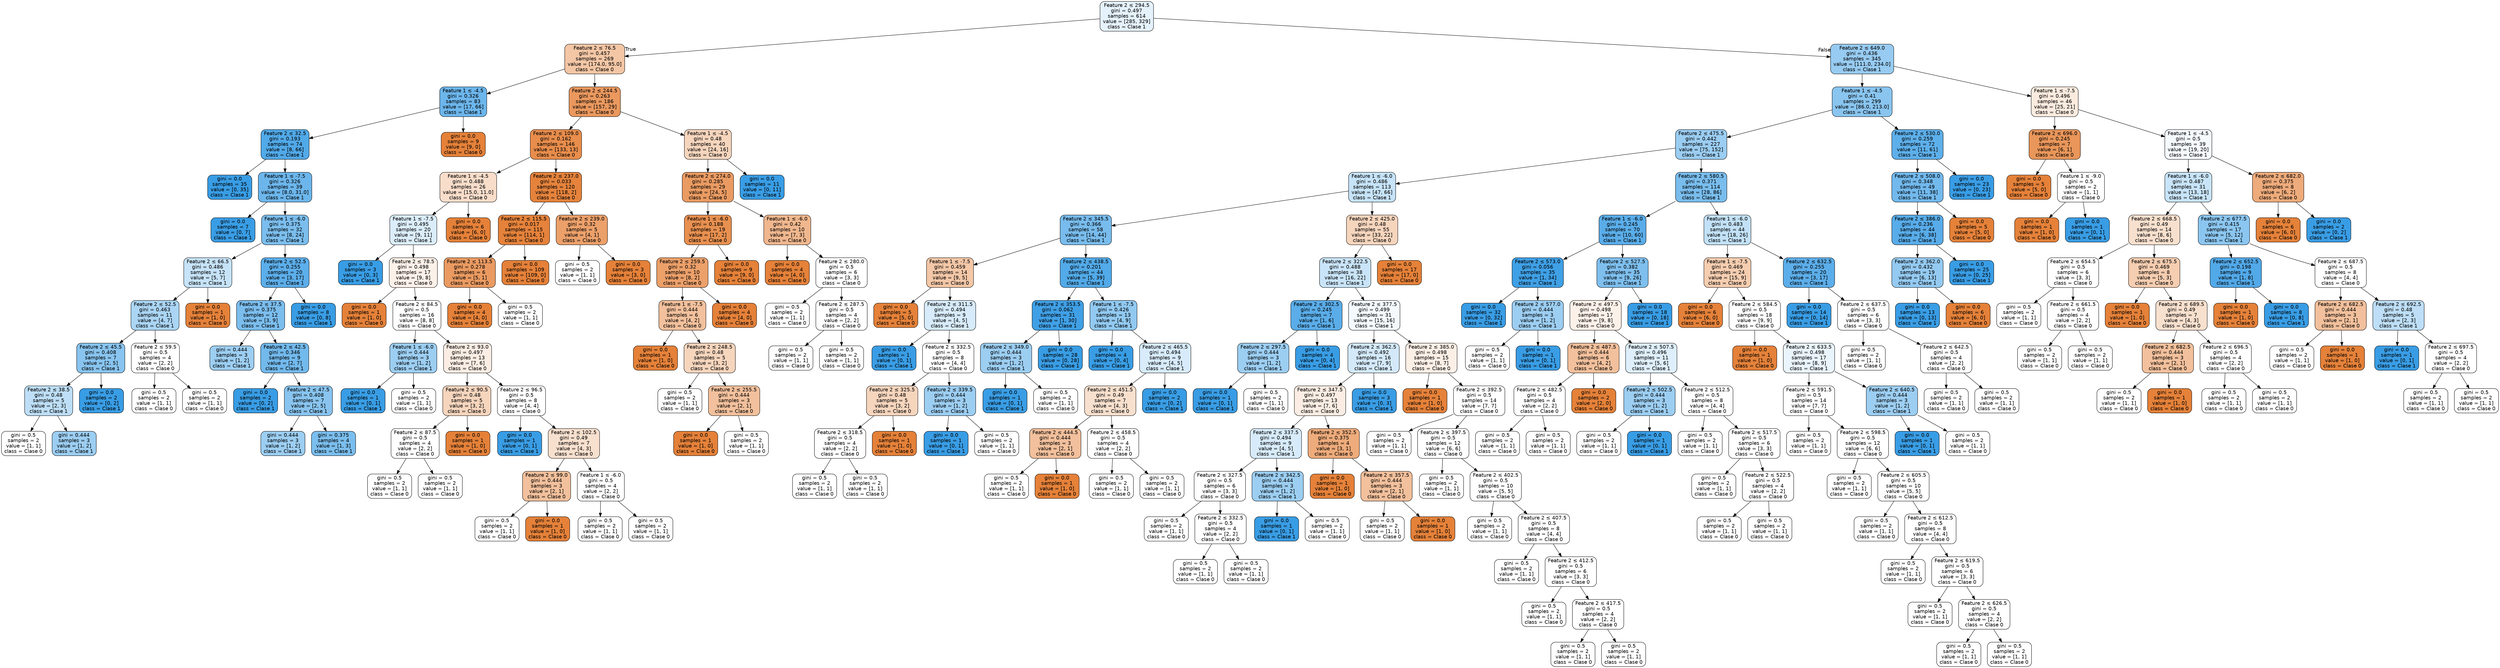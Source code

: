 digraph Tree {
node [shape=box, style="filled, rounded", color="black", fontname="helvetica"] ;
edge [fontname="helvetica"] ;
0 [label=<Feature 2 &le; 294.5<br/>gini = 0.497<br/>samples = 614<br/>value = [285, 329]<br/>class = Clase 1>, fillcolor="#e5f2fc"] ;
1 [label=<Feature 2 &le; 76.5<br/>gini = 0.457<br/>samples = 269<br/>value = [174.0, 95.0]<br/>class = Clase 0>, fillcolor="#f3c6a5"] ;
0 -> 1 [labeldistance=2.5, labelangle=45, headlabel="True"] ;
2 [label=<Feature 1 &le; -4.5<br/>gini = 0.326<br/>samples = 83<br/>value = [17, 66]<br/>class = Clase 1>, fillcolor="#6cb6ec"] ;
1 -> 2 ;
3 [label=<Feature 2 &le; 32.5<br/>gini = 0.193<br/>samples = 74<br/>value = [8, 66]<br/>class = Clase 1>, fillcolor="#51a9e8"] ;
2 -> 3 ;
4 [label=<gini = 0.0<br/>samples = 35<br/>value = [0, 35]<br/>class = Clase 1>, fillcolor="#399de5"] ;
3 -> 4 ;
5 [label=<Feature 1 &le; -7.5<br/>gini = 0.326<br/>samples = 39<br/>value = [8.0, 31.0]<br/>class = Clase 1>, fillcolor="#6cb6ec"] ;
3 -> 5 ;
6 [label=<gini = 0.0<br/>samples = 7<br/>value = [0, 7]<br/>class = Clase 1>, fillcolor="#399de5"] ;
5 -> 6 ;
7 [label=<Feature 1 &le; -6.0<br/>gini = 0.375<br/>samples = 32<br/>value = [8, 24]<br/>class = Clase 1>, fillcolor="#7bbeee"] ;
5 -> 7 ;
8 [label=<Feature 2 &le; 66.5<br/>gini = 0.486<br/>samples = 12<br/>value = [5, 7]<br/>class = Clase 1>, fillcolor="#c6e3f8"] ;
7 -> 8 ;
9 [label=<Feature 2 &le; 52.5<br/>gini = 0.463<br/>samples = 11<br/>value = [4, 7]<br/>class = Clase 1>, fillcolor="#aad5f4"] ;
8 -> 9 ;
10 [label=<Feature 2 &le; 45.5<br/>gini = 0.408<br/>samples = 7<br/>value = [2, 5]<br/>class = Clase 1>, fillcolor="#88c4ef"] ;
9 -> 10 ;
11 [label=<Feature 2 &le; 38.5<br/>gini = 0.48<br/>samples = 5<br/>value = [2, 3]<br/>class = Clase 1>, fillcolor="#bddef6"] ;
10 -> 11 ;
12 [label=<gini = 0.5<br/>samples = 2<br/>value = [1, 1]<br/>class = Clase 0>, fillcolor="#ffffff"] ;
11 -> 12 ;
13 [label=<gini = 0.444<br/>samples = 3<br/>value = [1, 2]<br/>class = Clase 1>, fillcolor="#9ccef2"] ;
11 -> 13 ;
14 [label=<gini = 0.0<br/>samples = 2<br/>value = [0, 2]<br/>class = Clase 1>, fillcolor="#399de5"] ;
10 -> 14 ;
15 [label=<Feature 2 &le; 59.5<br/>gini = 0.5<br/>samples = 4<br/>value = [2, 2]<br/>class = Clase 0>, fillcolor="#ffffff"] ;
9 -> 15 ;
16 [label=<gini = 0.5<br/>samples = 2<br/>value = [1, 1]<br/>class = Clase 0>, fillcolor="#ffffff"] ;
15 -> 16 ;
17 [label=<gini = 0.5<br/>samples = 2<br/>value = [1, 1]<br/>class = Clase 0>, fillcolor="#ffffff"] ;
15 -> 17 ;
18 [label=<gini = 0.0<br/>samples = 1<br/>value = [1, 0]<br/>class = Clase 0>, fillcolor="#e58139"] ;
8 -> 18 ;
19 [label=<Feature 2 &le; 52.5<br/>gini = 0.255<br/>samples = 20<br/>value = [3, 17]<br/>class = Clase 1>, fillcolor="#5caeea"] ;
7 -> 19 ;
20 [label=<Feature 2 &le; 37.5<br/>gini = 0.375<br/>samples = 12<br/>value = [3, 9]<br/>class = Clase 1>, fillcolor="#7bbeee"] ;
19 -> 20 ;
21 [label=<gini = 0.444<br/>samples = 3<br/>value = [1, 2]<br/>class = Clase 1>, fillcolor="#9ccef2"] ;
20 -> 21 ;
22 [label=<Feature 2 &le; 42.5<br/>gini = 0.346<br/>samples = 9<br/>value = [2, 7]<br/>class = Clase 1>, fillcolor="#72b9ec"] ;
20 -> 22 ;
23 [label=<gini = 0.0<br/>samples = 2<br/>value = [0, 2]<br/>class = Clase 1>, fillcolor="#399de5"] ;
22 -> 23 ;
24 [label=<Feature 2 &le; 47.5<br/>gini = 0.408<br/>samples = 7<br/>value = [2, 5]<br/>class = Clase 1>, fillcolor="#88c4ef"] ;
22 -> 24 ;
25 [label=<gini = 0.444<br/>samples = 3<br/>value = [1, 2]<br/>class = Clase 1>, fillcolor="#9ccef2"] ;
24 -> 25 ;
26 [label=<gini = 0.375<br/>samples = 4<br/>value = [1, 3]<br/>class = Clase 1>, fillcolor="#7bbeee"] ;
24 -> 26 ;
27 [label=<gini = 0.0<br/>samples = 8<br/>value = [0, 8]<br/>class = Clase 1>, fillcolor="#399de5"] ;
19 -> 27 ;
28 [label=<gini = 0.0<br/>samples = 9<br/>value = [9, 0]<br/>class = Clase 0>, fillcolor="#e58139"] ;
2 -> 28 ;
29 [label=<Feature 2 &le; 244.5<br/>gini = 0.263<br/>samples = 186<br/>value = [157, 29]<br/>class = Clase 0>, fillcolor="#ea985e"] ;
1 -> 29 ;
30 [label=<Feature 2 &le; 109.0<br/>gini = 0.162<br/>samples = 146<br/>value = [133, 13]<br/>class = Clase 0>, fillcolor="#e88d4c"] ;
29 -> 30 ;
31 [label=<Feature 1 &le; -4.5<br/>gini = 0.488<br/>samples = 26<br/>value = [15.0, 11.0]<br/>class = Clase 0>, fillcolor="#f8ddca"] ;
30 -> 31 ;
32 [label=<Feature 1 &le; -7.5<br/>gini = 0.495<br/>samples = 20<br/>value = [9, 11]<br/>class = Clase 1>, fillcolor="#dbedfa"] ;
31 -> 32 ;
33 [label=<gini = 0.0<br/>samples = 3<br/>value = [0, 3]<br/>class = Clase 1>, fillcolor="#399de5"] ;
32 -> 33 ;
34 [label=<Feature 2 &le; 78.5<br/>gini = 0.498<br/>samples = 17<br/>value = [9, 8]<br/>class = Clase 0>, fillcolor="#fcf1e9"] ;
32 -> 34 ;
35 [label=<gini = 0.0<br/>samples = 1<br/>value = [1, 0]<br/>class = Clase 0>, fillcolor="#e58139"] ;
34 -> 35 ;
36 [label=<Feature 2 &le; 84.5<br/>gini = 0.5<br/>samples = 16<br/>value = [8, 8]<br/>class = Clase 0>, fillcolor="#ffffff"] ;
34 -> 36 ;
37 [label=<Feature 1 &le; -6.0<br/>gini = 0.444<br/>samples = 3<br/>value = [1, 2]<br/>class = Clase 1>, fillcolor="#9ccef2"] ;
36 -> 37 ;
38 [label=<gini = 0.0<br/>samples = 1<br/>value = [0, 1]<br/>class = Clase 1>, fillcolor="#399de5"] ;
37 -> 38 ;
39 [label=<gini = 0.5<br/>samples = 2<br/>value = [1, 1]<br/>class = Clase 0>, fillcolor="#ffffff"] ;
37 -> 39 ;
40 [label=<Feature 2 &le; 93.0<br/>gini = 0.497<br/>samples = 13<br/>value = [7, 6]<br/>class = Clase 0>, fillcolor="#fbede3"] ;
36 -> 40 ;
41 [label=<Feature 2 &le; 90.5<br/>gini = 0.48<br/>samples = 5<br/>value = [3, 2]<br/>class = Clase 0>, fillcolor="#f6d5bd"] ;
40 -> 41 ;
42 [label=<Feature 2 &le; 87.5<br/>gini = 0.5<br/>samples = 4<br/>value = [2, 2]<br/>class = Clase 0>, fillcolor="#ffffff"] ;
41 -> 42 ;
43 [label=<gini = 0.5<br/>samples = 2<br/>value = [1, 1]<br/>class = Clase 0>, fillcolor="#ffffff"] ;
42 -> 43 ;
44 [label=<gini = 0.5<br/>samples = 2<br/>value = [1, 1]<br/>class = Clase 0>, fillcolor="#ffffff"] ;
42 -> 44 ;
45 [label=<gini = 0.0<br/>samples = 1<br/>value = [1, 0]<br/>class = Clase 0>, fillcolor="#e58139"] ;
41 -> 45 ;
46 [label=<Feature 2 &le; 96.5<br/>gini = 0.5<br/>samples = 8<br/>value = [4, 4]<br/>class = Clase 0>, fillcolor="#ffffff"] ;
40 -> 46 ;
47 [label=<gini = 0.0<br/>samples = 1<br/>value = [0, 1]<br/>class = Clase 1>, fillcolor="#399de5"] ;
46 -> 47 ;
48 [label=<Feature 2 &le; 102.5<br/>gini = 0.49<br/>samples = 7<br/>value = [4, 3]<br/>class = Clase 0>, fillcolor="#f8e0ce"] ;
46 -> 48 ;
49 [label=<Feature 2 &le; 99.0<br/>gini = 0.444<br/>samples = 3<br/>value = [2, 1]<br/>class = Clase 0>, fillcolor="#f2c09c"] ;
48 -> 49 ;
50 [label=<gini = 0.5<br/>samples = 2<br/>value = [1, 1]<br/>class = Clase 0>, fillcolor="#ffffff"] ;
49 -> 50 ;
51 [label=<gini = 0.0<br/>samples = 1<br/>value = [1, 0]<br/>class = Clase 0>, fillcolor="#e58139"] ;
49 -> 51 ;
52 [label=<Feature 1 &le; -6.0<br/>gini = 0.5<br/>samples = 4<br/>value = [2, 2]<br/>class = Clase 0>, fillcolor="#ffffff"] ;
48 -> 52 ;
53 [label=<gini = 0.5<br/>samples = 2<br/>value = [1, 1]<br/>class = Clase 0>, fillcolor="#ffffff"] ;
52 -> 53 ;
54 [label=<gini = 0.5<br/>samples = 2<br/>value = [1, 1]<br/>class = Clase 0>, fillcolor="#ffffff"] ;
52 -> 54 ;
55 [label=<gini = 0.0<br/>samples = 6<br/>value = [6, 0]<br/>class = Clase 0>, fillcolor="#e58139"] ;
31 -> 55 ;
56 [label=<Feature 2 &le; 237.0<br/>gini = 0.033<br/>samples = 120<br/>value = [118, 2]<br/>class = Clase 0>, fillcolor="#e5833c"] ;
30 -> 56 ;
57 [label=<Feature 2 &le; 115.5<br/>gini = 0.017<br/>samples = 115<br/>value = [114, 1]<br/>class = Clase 0>, fillcolor="#e5823b"] ;
56 -> 57 ;
58 [label=<Feature 2 &le; 113.5<br/>gini = 0.278<br/>samples = 6<br/>value = [5, 1]<br/>class = Clase 0>, fillcolor="#ea9a61"] ;
57 -> 58 ;
59 [label=<gini = 0.0<br/>samples = 4<br/>value = [4, 0]<br/>class = Clase 0>, fillcolor="#e58139"] ;
58 -> 59 ;
60 [label=<gini = 0.5<br/>samples = 2<br/>value = [1, 1]<br/>class = Clase 0>, fillcolor="#ffffff"] ;
58 -> 60 ;
61 [label=<gini = 0.0<br/>samples = 109<br/>value = [109, 0]<br/>class = Clase 0>, fillcolor="#e58139"] ;
57 -> 61 ;
62 [label=<Feature 2 &le; 239.0<br/>gini = 0.32<br/>samples = 5<br/>value = [4, 1]<br/>class = Clase 0>, fillcolor="#eca06a"] ;
56 -> 62 ;
63 [label=<gini = 0.5<br/>samples = 2<br/>value = [1, 1]<br/>class = Clase 0>, fillcolor="#ffffff"] ;
62 -> 63 ;
64 [label=<gini = 0.0<br/>samples = 3<br/>value = [3, 0]<br/>class = Clase 0>, fillcolor="#e58139"] ;
62 -> 64 ;
65 [label=<Feature 1 &le; -4.5<br/>gini = 0.48<br/>samples = 40<br/>value = [24, 16]<br/>class = Clase 0>, fillcolor="#f6d5bd"] ;
29 -> 65 ;
66 [label=<Feature 2 &le; 274.0<br/>gini = 0.285<br/>samples = 29<br/>value = [24, 5]<br/>class = Clase 0>, fillcolor="#ea9b62"] ;
65 -> 66 ;
67 [label=<Feature 1 &le; -6.0<br/>gini = 0.188<br/>samples = 19<br/>value = [17, 2]<br/>class = Clase 0>, fillcolor="#e89050"] ;
66 -> 67 ;
68 [label=<Feature 2 &le; 259.5<br/>gini = 0.32<br/>samples = 10<br/>value = [8, 2]<br/>class = Clase 0>, fillcolor="#eca06a"] ;
67 -> 68 ;
69 [label=<Feature 1 &le; -7.5<br/>gini = 0.444<br/>samples = 6<br/>value = [4, 2]<br/>class = Clase 0>, fillcolor="#f2c09c"] ;
68 -> 69 ;
70 [label=<gini = 0.0<br/>samples = 1<br/>value = [1, 0]<br/>class = Clase 0>, fillcolor="#e58139"] ;
69 -> 70 ;
71 [label=<Feature 2 &le; 248.5<br/>gini = 0.48<br/>samples = 5<br/>value = [3, 2]<br/>class = Clase 0>, fillcolor="#f6d5bd"] ;
69 -> 71 ;
72 [label=<gini = 0.5<br/>samples = 2<br/>value = [1, 1]<br/>class = Clase 0>, fillcolor="#ffffff"] ;
71 -> 72 ;
73 [label=<Feature 2 &le; 255.5<br/>gini = 0.444<br/>samples = 3<br/>value = [2, 1]<br/>class = Clase 0>, fillcolor="#f2c09c"] ;
71 -> 73 ;
74 [label=<gini = 0.0<br/>samples = 1<br/>value = [1, 0]<br/>class = Clase 0>, fillcolor="#e58139"] ;
73 -> 74 ;
75 [label=<gini = 0.5<br/>samples = 2<br/>value = [1, 1]<br/>class = Clase 0>, fillcolor="#ffffff"] ;
73 -> 75 ;
76 [label=<gini = 0.0<br/>samples = 4<br/>value = [4, 0]<br/>class = Clase 0>, fillcolor="#e58139"] ;
68 -> 76 ;
77 [label=<gini = 0.0<br/>samples = 9<br/>value = [9, 0]<br/>class = Clase 0>, fillcolor="#e58139"] ;
67 -> 77 ;
78 [label=<Feature 1 &le; -6.0<br/>gini = 0.42<br/>samples = 10<br/>value = [7, 3]<br/>class = Clase 0>, fillcolor="#f0b78e"] ;
66 -> 78 ;
79 [label=<gini = 0.0<br/>samples = 4<br/>value = [4, 0]<br/>class = Clase 0>, fillcolor="#e58139"] ;
78 -> 79 ;
80 [label=<Feature 2 &le; 280.0<br/>gini = 0.5<br/>samples = 6<br/>value = [3, 3]<br/>class = Clase 0>, fillcolor="#ffffff"] ;
78 -> 80 ;
81 [label=<gini = 0.5<br/>samples = 2<br/>value = [1, 1]<br/>class = Clase 0>, fillcolor="#ffffff"] ;
80 -> 81 ;
82 [label=<Feature 2 &le; 287.5<br/>gini = 0.5<br/>samples = 4<br/>value = [2, 2]<br/>class = Clase 0>, fillcolor="#ffffff"] ;
80 -> 82 ;
83 [label=<gini = 0.5<br/>samples = 2<br/>value = [1, 1]<br/>class = Clase 0>, fillcolor="#ffffff"] ;
82 -> 83 ;
84 [label=<gini = 0.5<br/>samples = 2<br/>value = [1, 1]<br/>class = Clase 0>, fillcolor="#ffffff"] ;
82 -> 84 ;
85 [label=<gini = 0.0<br/>samples = 11<br/>value = [0, 11]<br/>class = Clase 1>, fillcolor="#399de5"] ;
65 -> 85 ;
86 [label=<Feature 2 &le; 649.0<br/>gini = 0.436<br/>samples = 345<br/>value = [111.0, 234.0]<br/>class = Clase 1>, fillcolor="#97cbf1"] ;
0 -> 86 [labeldistance=2.5, labelangle=-45, headlabel="False"] ;
87 [label=<Feature 1 &le; -4.5<br/>gini = 0.41<br/>samples = 299<br/>value = [86.0, 213.0]<br/>class = Clase 1>, fillcolor="#89c5ef"] ;
86 -> 87 ;
88 [label=<Feature 2 &le; 475.5<br/>gini = 0.442<br/>samples = 227<br/>value = [75, 152]<br/>class = Clase 1>, fillcolor="#9bcdf2"] ;
87 -> 88 ;
89 [label=<Feature 1 &le; -6.0<br/>gini = 0.486<br/>samples = 113<br/>value = [47, 66]<br/>class = Clase 1>, fillcolor="#c6e3f8"] ;
88 -> 89 ;
90 [label=<Feature 2 &le; 345.5<br/>gini = 0.366<br/>samples = 58<br/>value = [14, 44]<br/>class = Clase 1>, fillcolor="#78bced"] ;
89 -> 90 ;
91 [label=<Feature 1 &le; -7.5<br/>gini = 0.459<br/>samples = 14<br/>value = [9, 5]<br/>class = Clase 0>, fillcolor="#f3c7a7"] ;
90 -> 91 ;
92 [label=<gini = 0.0<br/>samples = 5<br/>value = [5, 0]<br/>class = Clase 0>, fillcolor="#e58139"] ;
91 -> 92 ;
93 [label=<Feature 2 &le; 311.5<br/>gini = 0.494<br/>samples = 9<br/>value = [4, 5]<br/>class = Clase 1>, fillcolor="#d7ebfa"] ;
91 -> 93 ;
94 [label=<gini = 0.0<br/>samples = 1<br/>value = [0, 1]<br/>class = Clase 1>, fillcolor="#399de5"] ;
93 -> 94 ;
95 [label=<Feature 2 &le; 332.5<br/>gini = 0.5<br/>samples = 8<br/>value = [4, 4]<br/>class = Clase 0>, fillcolor="#ffffff"] ;
93 -> 95 ;
96 [label=<Feature 2 &le; 325.5<br/>gini = 0.48<br/>samples = 5<br/>value = [3, 2]<br/>class = Clase 0>, fillcolor="#f6d5bd"] ;
95 -> 96 ;
97 [label=<Feature 2 &le; 318.5<br/>gini = 0.5<br/>samples = 4<br/>value = [2, 2]<br/>class = Clase 0>, fillcolor="#ffffff"] ;
96 -> 97 ;
98 [label=<gini = 0.5<br/>samples = 2<br/>value = [1, 1]<br/>class = Clase 0>, fillcolor="#ffffff"] ;
97 -> 98 ;
99 [label=<gini = 0.5<br/>samples = 2<br/>value = [1, 1]<br/>class = Clase 0>, fillcolor="#ffffff"] ;
97 -> 99 ;
100 [label=<gini = 0.0<br/>samples = 1<br/>value = [1, 0]<br/>class = Clase 0>, fillcolor="#e58139"] ;
96 -> 100 ;
101 [label=<Feature 2 &le; 339.5<br/>gini = 0.444<br/>samples = 3<br/>value = [1, 2]<br/>class = Clase 1>, fillcolor="#9ccef2"] ;
95 -> 101 ;
102 [label=<gini = 0.0<br/>samples = 1<br/>value = [0, 1]<br/>class = Clase 1>, fillcolor="#399de5"] ;
101 -> 102 ;
103 [label=<gini = 0.5<br/>samples = 2<br/>value = [1, 1]<br/>class = Clase 0>, fillcolor="#ffffff"] ;
101 -> 103 ;
104 [label=<Feature 2 &le; 438.5<br/>gini = 0.201<br/>samples = 44<br/>value = [5, 39]<br/>class = Clase 1>, fillcolor="#52aae8"] ;
90 -> 104 ;
105 [label=<Feature 2 &le; 353.5<br/>gini = 0.062<br/>samples = 31<br/>value = [1, 30]<br/>class = Clase 1>, fillcolor="#40a0e6"] ;
104 -> 105 ;
106 [label=<Feature 2 &le; 349.0<br/>gini = 0.444<br/>samples = 3<br/>value = [1, 2]<br/>class = Clase 1>, fillcolor="#9ccef2"] ;
105 -> 106 ;
107 [label=<gini = 0.0<br/>samples = 1<br/>value = [0, 1]<br/>class = Clase 1>, fillcolor="#399de5"] ;
106 -> 107 ;
108 [label=<gini = 0.5<br/>samples = 2<br/>value = [1, 1]<br/>class = Clase 0>, fillcolor="#ffffff"] ;
106 -> 108 ;
109 [label=<gini = 0.0<br/>samples = 28<br/>value = [0, 28]<br/>class = Clase 1>, fillcolor="#399de5"] ;
105 -> 109 ;
110 [label=<Feature 1 &le; -7.5<br/>gini = 0.426<br/>samples = 13<br/>value = [4, 9]<br/>class = Clase 1>, fillcolor="#91c9f1"] ;
104 -> 110 ;
111 [label=<gini = 0.0<br/>samples = 4<br/>value = [0, 4]<br/>class = Clase 1>, fillcolor="#399de5"] ;
110 -> 111 ;
112 [label=<Feature 2 &le; 465.5<br/>gini = 0.494<br/>samples = 9<br/>value = [4, 5]<br/>class = Clase 1>, fillcolor="#d7ebfa"] ;
110 -> 112 ;
113 [label=<Feature 2 &le; 451.5<br/>gini = 0.49<br/>samples = 7<br/>value = [4, 3]<br/>class = Clase 0>, fillcolor="#f8e0ce"] ;
112 -> 113 ;
114 [label=<Feature 2 &le; 444.5<br/>gini = 0.444<br/>samples = 3<br/>value = [2, 1]<br/>class = Clase 0>, fillcolor="#f2c09c"] ;
113 -> 114 ;
115 [label=<gini = 0.5<br/>samples = 2<br/>value = [1, 1]<br/>class = Clase 0>, fillcolor="#ffffff"] ;
114 -> 115 ;
116 [label=<gini = 0.0<br/>samples = 1<br/>value = [1, 0]<br/>class = Clase 0>, fillcolor="#e58139"] ;
114 -> 116 ;
117 [label=<Feature 2 &le; 458.5<br/>gini = 0.5<br/>samples = 4<br/>value = [2, 2]<br/>class = Clase 0>, fillcolor="#ffffff"] ;
113 -> 117 ;
118 [label=<gini = 0.5<br/>samples = 2<br/>value = [1, 1]<br/>class = Clase 0>, fillcolor="#ffffff"] ;
117 -> 118 ;
119 [label=<gini = 0.5<br/>samples = 2<br/>value = [1, 1]<br/>class = Clase 0>, fillcolor="#ffffff"] ;
117 -> 119 ;
120 [label=<gini = 0.0<br/>samples = 2<br/>value = [0, 2]<br/>class = Clase 1>, fillcolor="#399de5"] ;
112 -> 120 ;
121 [label=<Feature 2 &le; 425.0<br/>gini = 0.48<br/>samples = 55<br/>value = [33, 22]<br/>class = Clase 0>, fillcolor="#f6d5bd"] ;
89 -> 121 ;
122 [label=<Feature 2 &le; 322.5<br/>gini = 0.488<br/>samples = 38<br/>value = [16, 22]<br/>class = Clase 1>, fillcolor="#c9e4f8"] ;
121 -> 122 ;
123 [label=<Feature 2 &le; 302.5<br/>gini = 0.245<br/>samples = 7<br/>value = [1, 6]<br/>class = Clase 1>, fillcolor="#5aade9"] ;
122 -> 123 ;
124 [label=<Feature 2 &le; 297.5<br/>gini = 0.444<br/>samples = 3<br/>value = [1, 2]<br/>class = Clase 1>, fillcolor="#9ccef2"] ;
123 -> 124 ;
125 [label=<gini = 0.0<br/>samples = 1<br/>value = [0, 1]<br/>class = Clase 1>, fillcolor="#399de5"] ;
124 -> 125 ;
126 [label=<gini = 0.5<br/>samples = 2<br/>value = [1, 1]<br/>class = Clase 0>, fillcolor="#ffffff"] ;
124 -> 126 ;
127 [label=<gini = 0.0<br/>samples = 4<br/>value = [0, 4]<br/>class = Clase 1>, fillcolor="#399de5"] ;
123 -> 127 ;
128 [label=<Feature 2 &le; 377.5<br/>gini = 0.499<br/>samples = 31<br/>value = [15, 16]<br/>class = Clase 1>, fillcolor="#f3f9fd"] ;
122 -> 128 ;
129 [label=<Feature 2 &le; 362.5<br/>gini = 0.492<br/>samples = 16<br/>value = [7, 9]<br/>class = Clase 1>, fillcolor="#d3e9f9"] ;
128 -> 129 ;
130 [label=<Feature 2 &le; 347.5<br/>gini = 0.497<br/>samples = 13<br/>value = [7, 6]<br/>class = Clase 0>, fillcolor="#fbede3"] ;
129 -> 130 ;
131 [label=<Feature 2 &le; 337.5<br/>gini = 0.494<br/>samples = 9<br/>value = [4, 5]<br/>class = Clase 1>, fillcolor="#d7ebfa"] ;
130 -> 131 ;
132 [label=<Feature 2 &le; 327.5<br/>gini = 0.5<br/>samples = 6<br/>value = [3, 3]<br/>class = Clase 0>, fillcolor="#ffffff"] ;
131 -> 132 ;
133 [label=<gini = 0.5<br/>samples = 2<br/>value = [1, 1]<br/>class = Clase 0>, fillcolor="#ffffff"] ;
132 -> 133 ;
134 [label=<Feature 2 &le; 332.5<br/>gini = 0.5<br/>samples = 4<br/>value = [2, 2]<br/>class = Clase 0>, fillcolor="#ffffff"] ;
132 -> 134 ;
135 [label=<gini = 0.5<br/>samples = 2<br/>value = [1, 1]<br/>class = Clase 0>, fillcolor="#ffffff"] ;
134 -> 135 ;
136 [label=<gini = 0.5<br/>samples = 2<br/>value = [1, 1]<br/>class = Clase 0>, fillcolor="#ffffff"] ;
134 -> 136 ;
137 [label=<Feature 2 &le; 342.5<br/>gini = 0.444<br/>samples = 3<br/>value = [1, 2]<br/>class = Clase 1>, fillcolor="#9ccef2"] ;
131 -> 137 ;
138 [label=<gini = 0.0<br/>samples = 1<br/>value = [0, 1]<br/>class = Clase 1>, fillcolor="#399de5"] ;
137 -> 138 ;
139 [label=<gini = 0.5<br/>samples = 2<br/>value = [1, 1]<br/>class = Clase 0>, fillcolor="#ffffff"] ;
137 -> 139 ;
140 [label=<Feature 2 &le; 352.5<br/>gini = 0.375<br/>samples = 4<br/>value = [3, 1]<br/>class = Clase 0>, fillcolor="#eeab7b"] ;
130 -> 140 ;
141 [label=<gini = 0.0<br/>samples = 1<br/>value = [1, 0]<br/>class = Clase 0>, fillcolor="#e58139"] ;
140 -> 141 ;
142 [label=<Feature 2 &le; 357.5<br/>gini = 0.444<br/>samples = 3<br/>value = [2, 1]<br/>class = Clase 0>, fillcolor="#f2c09c"] ;
140 -> 142 ;
143 [label=<gini = 0.5<br/>samples = 2<br/>value = [1, 1]<br/>class = Clase 0>, fillcolor="#ffffff"] ;
142 -> 143 ;
144 [label=<gini = 0.0<br/>samples = 1<br/>value = [1, 0]<br/>class = Clase 0>, fillcolor="#e58139"] ;
142 -> 144 ;
145 [label=<gini = 0.0<br/>samples = 3<br/>value = [0, 3]<br/>class = Clase 1>, fillcolor="#399de5"] ;
129 -> 145 ;
146 [label=<Feature 2 &le; 385.0<br/>gini = 0.498<br/>samples = 15<br/>value = [8, 7]<br/>class = Clase 0>, fillcolor="#fcefe6"] ;
128 -> 146 ;
147 [label=<gini = 0.0<br/>samples = 1<br/>value = [1, 0]<br/>class = Clase 0>, fillcolor="#e58139"] ;
146 -> 147 ;
148 [label=<Feature 2 &le; 392.5<br/>gini = 0.5<br/>samples = 14<br/>value = [7, 7]<br/>class = Clase 0>, fillcolor="#ffffff"] ;
146 -> 148 ;
149 [label=<gini = 0.5<br/>samples = 2<br/>value = [1, 1]<br/>class = Clase 0>, fillcolor="#ffffff"] ;
148 -> 149 ;
150 [label=<Feature 2 &le; 397.5<br/>gini = 0.5<br/>samples = 12<br/>value = [6, 6]<br/>class = Clase 0>, fillcolor="#ffffff"] ;
148 -> 150 ;
151 [label=<gini = 0.5<br/>samples = 2<br/>value = [1, 1]<br/>class = Clase 0>, fillcolor="#ffffff"] ;
150 -> 151 ;
152 [label=<Feature 2 &le; 402.5<br/>gini = 0.5<br/>samples = 10<br/>value = [5, 5]<br/>class = Clase 0>, fillcolor="#ffffff"] ;
150 -> 152 ;
153 [label=<gini = 0.5<br/>samples = 2<br/>value = [1, 1]<br/>class = Clase 0>, fillcolor="#ffffff"] ;
152 -> 153 ;
154 [label=<Feature 2 &le; 407.5<br/>gini = 0.5<br/>samples = 8<br/>value = [4, 4]<br/>class = Clase 0>, fillcolor="#ffffff"] ;
152 -> 154 ;
155 [label=<gini = 0.5<br/>samples = 2<br/>value = [1, 1]<br/>class = Clase 0>, fillcolor="#ffffff"] ;
154 -> 155 ;
156 [label=<Feature 2 &le; 412.5<br/>gini = 0.5<br/>samples = 6<br/>value = [3, 3]<br/>class = Clase 0>, fillcolor="#ffffff"] ;
154 -> 156 ;
157 [label=<gini = 0.5<br/>samples = 2<br/>value = [1, 1]<br/>class = Clase 0>, fillcolor="#ffffff"] ;
156 -> 157 ;
158 [label=<Feature 2 &le; 417.5<br/>gini = 0.5<br/>samples = 4<br/>value = [2, 2]<br/>class = Clase 0>, fillcolor="#ffffff"] ;
156 -> 158 ;
159 [label=<gini = 0.5<br/>samples = 2<br/>value = [1, 1]<br/>class = Clase 0>, fillcolor="#ffffff"] ;
158 -> 159 ;
160 [label=<gini = 0.5<br/>samples = 2<br/>value = [1, 1]<br/>class = Clase 0>, fillcolor="#ffffff"] ;
158 -> 160 ;
161 [label=<gini = 0.0<br/>samples = 17<br/>value = [17, 0]<br/>class = Clase 0>, fillcolor="#e58139"] ;
121 -> 161 ;
162 [label=<Feature 2 &le; 580.5<br/>gini = 0.371<br/>samples = 114<br/>value = [28, 86]<br/>class = Clase 1>, fillcolor="#79bded"] ;
88 -> 162 ;
163 [label=<Feature 1 &le; -6.0<br/>gini = 0.245<br/>samples = 70<br/>value = [10, 60]<br/>class = Clase 1>, fillcolor="#5aade9"] ;
162 -> 163 ;
164 [label=<Feature 2 &le; 573.0<br/>gini = 0.056<br/>samples = 35<br/>value = [1, 34]<br/>class = Clase 1>, fillcolor="#3fa0e6"] ;
163 -> 164 ;
165 [label=<gini = 0.0<br/>samples = 32<br/>value = [0, 32]<br/>class = Clase 1>, fillcolor="#399de5"] ;
164 -> 165 ;
166 [label=<Feature 2 &le; 577.0<br/>gini = 0.444<br/>samples = 3<br/>value = [1, 2]<br/>class = Clase 1>, fillcolor="#9ccef2"] ;
164 -> 166 ;
167 [label=<gini = 0.5<br/>samples = 2<br/>value = [1, 1]<br/>class = Clase 0>, fillcolor="#ffffff"] ;
166 -> 167 ;
168 [label=<gini = 0.0<br/>samples = 1<br/>value = [0, 1]<br/>class = Clase 1>, fillcolor="#399de5"] ;
166 -> 168 ;
169 [label=<Feature 2 &le; 527.5<br/>gini = 0.382<br/>samples = 35<br/>value = [9, 26]<br/>class = Clase 1>, fillcolor="#7ebfee"] ;
163 -> 169 ;
170 [label=<Feature 2 &le; 497.5<br/>gini = 0.498<br/>samples = 17<br/>value = [9, 8]<br/>class = Clase 0>, fillcolor="#fcf1e9"] ;
169 -> 170 ;
171 [label=<Feature 2 &le; 487.5<br/>gini = 0.444<br/>samples = 6<br/>value = [4, 2]<br/>class = Clase 0>, fillcolor="#f2c09c"] ;
170 -> 171 ;
172 [label=<Feature 2 &le; 482.5<br/>gini = 0.5<br/>samples = 4<br/>value = [2, 2]<br/>class = Clase 0>, fillcolor="#ffffff"] ;
171 -> 172 ;
173 [label=<gini = 0.5<br/>samples = 2<br/>value = [1, 1]<br/>class = Clase 0>, fillcolor="#ffffff"] ;
172 -> 173 ;
174 [label=<gini = 0.5<br/>samples = 2<br/>value = [1, 1]<br/>class = Clase 0>, fillcolor="#ffffff"] ;
172 -> 174 ;
175 [label=<gini = 0.0<br/>samples = 2<br/>value = [2, 0]<br/>class = Clase 0>, fillcolor="#e58139"] ;
171 -> 175 ;
176 [label=<Feature 2 &le; 507.5<br/>gini = 0.496<br/>samples = 11<br/>value = [5, 6]<br/>class = Clase 1>, fillcolor="#deeffb"] ;
170 -> 176 ;
177 [label=<Feature 2 &le; 502.5<br/>gini = 0.444<br/>samples = 3<br/>value = [1, 2]<br/>class = Clase 1>, fillcolor="#9ccef2"] ;
176 -> 177 ;
178 [label=<gini = 0.5<br/>samples = 2<br/>value = [1, 1]<br/>class = Clase 0>, fillcolor="#ffffff"] ;
177 -> 178 ;
179 [label=<gini = 0.0<br/>samples = 1<br/>value = [0, 1]<br/>class = Clase 1>, fillcolor="#399de5"] ;
177 -> 179 ;
180 [label=<Feature 2 &le; 512.5<br/>gini = 0.5<br/>samples = 8<br/>value = [4, 4]<br/>class = Clase 0>, fillcolor="#ffffff"] ;
176 -> 180 ;
181 [label=<gini = 0.5<br/>samples = 2<br/>value = [1, 1]<br/>class = Clase 0>, fillcolor="#ffffff"] ;
180 -> 181 ;
182 [label=<Feature 2 &le; 517.5<br/>gini = 0.5<br/>samples = 6<br/>value = [3, 3]<br/>class = Clase 0>, fillcolor="#ffffff"] ;
180 -> 182 ;
183 [label=<gini = 0.5<br/>samples = 2<br/>value = [1, 1]<br/>class = Clase 0>, fillcolor="#ffffff"] ;
182 -> 183 ;
184 [label=<Feature 2 &le; 522.5<br/>gini = 0.5<br/>samples = 4<br/>value = [2, 2]<br/>class = Clase 0>, fillcolor="#ffffff"] ;
182 -> 184 ;
185 [label=<gini = 0.5<br/>samples = 2<br/>value = [1, 1]<br/>class = Clase 0>, fillcolor="#ffffff"] ;
184 -> 185 ;
186 [label=<gini = 0.5<br/>samples = 2<br/>value = [1, 1]<br/>class = Clase 0>, fillcolor="#ffffff"] ;
184 -> 186 ;
187 [label=<gini = 0.0<br/>samples = 18<br/>value = [0, 18]<br/>class = Clase 1>, fillcolor="#399de5"] ;
169 -> 187 ;
188 [label=<Feature 1 &le; -6.0<br/>gini = 0.483<br/>samples = 44<br/>value = [18, 26]<br/>class = Clase 1>, fillcolor="#c2e1f7"] ;
162 -> 188 ;
189 [label=<Feature 1 &le; -7.5<br/>gini = 0.469<br/>samples = 24<br/>value = [15, 9]<br/>class = Clase 0>, fillcolor="#f5cdb0"] ;
188 -> 189 ;
190 [label=<gini = 0.0<br/>samples = 6<br/>value = [6, 0]<br/>class = Clase 0>, fillcolor="#e58139"] ;
189 -> 190 ;
191 [label=<Feature 2 &le; 584.5<br/>gini = 0.5<br/>samples = 18<br/>value = [9, 9]<br/>class = Clase 0>, fillcolor="#ffffff"] ;
189 -> 191 ;
192 [label=<gini = 0.0<br/>samples = 1<br/>value = [1, 0]<br/>class = Clase 0>, fillcolor="#e58139"] ;
191 -> 192 ;
193 [label=<Feature 2 &le; 633.5<br/>gini = 0.498<br/>samples = 17<br/>value = [8, 9]<br/>class = Clase 1>, fillcolor="#e9f4fc"] ;
191 -> 193 ;
194 [label=<Feature 2 &le; 591.5<br/>gini = 0.5<br/>samples = 14<br/>value = [7, 7]<br/>class = Clase 0>, fillcolor="#ffffff"] ;
193 -> 194 ;
195 [label=<gini = 0.5<br/>samples = 2<br/>value = [1, 1]<br/>class = Clase 0>, fillcolor="#ffffff"] ;
194 -> 195 ;
196 [label=<Feature 2 &le; 598.5<br/>gini = 0.5<br/>samples = 12<br/>value = [6, 6]<br/>class = Clase 0>, fillcolor="#ffffff"] ;
194 -> 196 ;
197 [label=<gini = 0.5<br/>samples = 2<br/>value = [1, 1]<br/>class = Clase 0>, fillcolor="#ffffff"] ;
196 -> 197 ;
198 [label=<Feature 2 &le; 605.5<br/>gini = 0.5<br/>samples = 10<br/>value = [5, 5]<br/>class = Clase 0>, fillcolor="#ffffff"] ;
196 -> 198 ;
199 [label=<gini = 0.5<br/>samples = 2<br/>value = [1, 1]<br/>class = Clase 0>, fillcolor="#ffffff"] ;
198 -> 199 ;
200 [label=<Feature 2 &le; 612.5<br/>gini = 0.5<br/>samples = 8<br/>value = [4, 4]<br/>class = Clase 0>, fillcolor="#ffffff"] ;
198 -> 200 ;
201 [label=<gini = 0.5<br/>samples = 2<br/>value = [1, 1]<br/>class = Clase 0>, fillcolor="#ffffff"] ;
200 -> 201 ;
202 [label=<Feature 2 &le; 619.5<br/>gini = 0.5<br/>samples = 6<br/>value = [3, 3]<br/>class = Clase 0>, fillcolor="#ffffff"] ;
200 -> 202 ;
203 [label=<gini = 0.5<br/>samples = 2<br/>value = [1, 1]<br/>class = Clase 0>, fillcolor="#ffffff"] ;
202 -> 203 ;
204 [label=<Feature 2 &le; 626.5<br/>gini = 0.5<br/>samples = 4<br/>value = [2, 2]<br/>class = Clase 0>, fillcolor="#ffffff"] ;
202 -> 204 ;
205 [label=<gini = 0.5<br/>samples = 2<br/>value = [1, 1]<br/>class = Clase 0>, fillcolor="#ffffff"] ;
204 -> 205 ;
206 [label=<gini = 0.5<br/>samples = 2<br/>value = [1, 1]<br/>class = Clase 0>, fillcolor="#ffffff"] ;
204 -> 206 ;
207 [label=<Feature 2 &le; 640.5<br/>gini = 0.444<br/>samples = 3<br/>value = [1, 2]<br/>class = Clase 1>, fillcolor="#9ccef2"] ;
193 -> 207 ;
208 [label=<gini = 0.0<br/>samples = 1<br/>value = [0, 1]<br/>class = Clase 1>, fillcolor="#399de5"] ;
207 -> 208 ;
209 [label=<gini = 0.5<br/>samples = 2<br/>value = [1, 1]<br/>class = Clase 0>, fillcolor="#ffffff"] ;
207 -> 209 ;
210 [label=<Feature 2 &le; 632.5<br/>gini = 0.255<br/>samples = 20<br/>value = [3, 17]<br/>class = Clase 1>, fillcolor="#5caeea"] ;
188 -> 210 ;
211 [label=<gini = 0.0<br/>samples = 14<br/>value = [0, 14]<br/>class = Clase 1>, fillcolor="#399de5"] ;
210 -> 211 ;
212 [label=<Feature 2 &le; 637.5<br/>gini = 0.5<br/>samples = 6<br/>value = [3, 3]<br/>class = Clase 0>, fillcolor="#ffffff"] ;
210 -> 212 ;
213 [label=<gini = 0.5<br/>samples = 2<br/>value = [1, 1]<br/>class = Clase 0>, fillcolor="#ffffff"] ;
212 -> 213 ;
214 [label=<Feature 2 &le; 642.5<br/>gini = 0.5<br/>samples = 4<br/>value = [2, 2]<br/>class = Clase 0>, fillcolor="#ffffff"] ;
212 -> 214 ;
215 [label=<gini = 0.5<br/>samples = 2<br/>value = [1, 1]<br/>class = Clase 0>, fillcolor="#ffffff"] ;
214 -> 215 ;
216 [label=<gini = 0.5<br/>samples = 2<br/>value = [1, 1]<br/>class = Clase 0>, fillcolor="#ffffff"] ;
214 -> 216 ;
217 [label=<Feature 2 &le; 530.0<br/>gini = 0.259<br/>samples = 72<br/>value = [11, 61]<br/>class = Clase 1>, fillcolor="#5dafea"] ;
87 -> 217 ;
218 [label=<Feature 2 &le; 508.0<br/>gini = 0.348<br/>samples = 49<br/>value = [11, 38]<br/>class = Clase 1>, fillcolor="#72b9ed"] ;
217 -> 218 ;
219 [label=<Feature 2 &le; 386.0<br/>gini = 0.236<br/>samples = 44<br/>value = [6, 38]<br/>class = Clase 1>, fillcolor="#58ace9"] ;
218 -> 219 ;
220 [label=<Feature 2 &le; 362.0<br/>gini = 0.432<br/>samples = 19<br/>value = [6, 13]<br/>class = Clase 1>, fillcolor="#94caf1"] ;
219 -> 220 ;
221 [label=<gini = 0.0<br/>samples = 13<br/>value = [0, 13]<br/>class = Clase 1>, fillcolor="#399de5"] ;
220 -> 221 ;
222 [label=<gini = 0.0<br/>samples = 6<br/>value = [6, 0]<br/>class = Clase 0>, fillcolor="#e58139"] ;
220 -> 222 ;
223 [label=<gini = 0.0<br/>samples = 25<br/>value = [0, 25]<br/>class = Clase 1>, fillcolor="#399de5"] ;
219 -> 223 ;
224 [label=<gini = 0.0<br/>samples = 5<br/>value = [5, 0]<br/>class = Clase 0>, fillcolor="#e58139"] ;
218 -> 224 ;
225 [label=<gini = 0.0<br/>samples = 23<br/>value = [0, 23]<br/>class = Clase 1>, fillcolor="#399de5"] ;
217 -> 225 ;
226 [label=<Feature 1 &le; -7.5<br/>gini = 0.496<br/>samples = 46<br/>value = [25, 21]<br/>class = Clase 0>, fillcolor="#fbebdf"] ;
86 -> 226 ;
227 [label=<Feature 2 &le; 696.0<br/>gini = 0.245<br/>samples = 7<br/>value = [6, 1]<br/>class = Clase 0>, fillcolor="#e9965a"] ;
226 -> 227 ;
228 [label=<gini = 0.0<br/>samples = 5<br/>value = [5, 0]<br/>class = Clase 0>, fillcolor="#e58139"] ;
227 -> 228 ;
229 [label=<Feature 1 &le; -9.0<br/>gini = 0.5<br/>samples = 2<br/>value = [1, 1]<br/>class = Clase 0>, fillcolor="#ffffff"] ;
227 -> 229 ;
230 [label=<gini = 0.0<br/>samples = 1<br/>value = [1, 0]<br/>class = Clase 0>, fillcolor="#e58139"] ;
229 -> 230 ;
231 [label=<gini = 0.0<br/>samples = 1<br/>value = [0, 1]<br/>class = Clase 1>, fillcolor="#399de5"] ;
229 -> 231 ;
232 [label=<Feature 1 &le; -4.5<br/>gini = 0.5<br/>samples = 39<br/>value = [19, 20]<br/>class = Clase 1>, fillcolor="#f5fafe"] ;
226 -> 232 ;
233 [label=<Feature 1 &le; -6.0<br/>gini = 0.487<br/>samples = 31<br/>value = [13, 18]<br/>class = Clase 1>, fillcolor="#c8e4f8"] ;
232 -> 233 ;
234 [label=<Feature 2 &le; 668.5<br/>gini = 0.49<br/>samples = 14<br/>value = [8, 6]<br/>class = Clase 0>, fillcolor="#f8e0ce"] ;
233 -> 234 ;
235 [label=<Feature 2 &le; 654.5<br/>gini = 0.5<br/>samples = 6<br/>value = [3, 3]<br/>class = Clase 0>, fillcolor="#ffffff"] ;
234 -> 235 ;
236 [label=<gini = 0.5<br/>samples = 2<br/>value = [1, 1]<br/>class = Clase 0>, fillcolor="#ffffff"] ;
235 -> 236 ;
237 [label=<Feature 2 &le; 661.5<br/>gini = 0.5<br/>samples = 4<br/>value = [2, 2]<br/>class = Clase 0>, fillcolor="#ffffff"] ;
235 -> 237 ;
238 [label=<gini = 0.5<br/>samples = 2<br/>value = [1, 1]<br/>class = Clase 0>, fillcolor="#ffffff"] ;
237 -> 238 ;
239 [label=<gini = 0.5<br/>samples = 2<br/>value = [1, 1]<br/>class = Clase 0>, fillcolor="#ffffff"] ;
237 -> 239 ;
240 [label=<Feature 2 &le; 675.5<br/>gini = 0.469<br/>samples = 8<br/>value = [5, 3]<br/>class = Clase 0>, fillcolor="#f5cdb0"] ;
234 -> 240 ;
241 [label=<gini = 0.0<br/>samples = 1<br/>value = [1, 0]<br/>class = Clase 0>, fillcolor="#e58139"] ;
240 -> 241 ;
242 [label=<Feature 2 &le; 689.5<br/>gini = 0.49<br/>samples = 7<br/>value = [4, 3]<br/>class = Clase 0>, fillcolor="#f8e0ce"] ;
240 -> 242 ;
243 [label=<Feature 2 &le; 682.5<br/>gini = 0.444<br/>samples = 3<br/>value = [2, 1]<br/>class = Clase 0>, fillcolor="#f2c09c"] ;
242 -> 243 ;
244 [label=<gini = 0.5<br/>samples = 2<br/>value = [1, 1]<br/>class = Clase 0>, fillcolor="#ffffff"] ;
243 -> 244 ;
245 [label=<gini = 0.0<br/>samples = 1<br/>value = [1, 0]<br/>class = Clase 0>, fillcolor="#e58139"] ;
243 -> 245 ;
246 [label=<Feature 2 &le; 696.5<br/>gini = 0.5<br/>samples = 4<br/>value = [2, 2]<br/>class = Clase 0>, fillcolor="#ffffff"] ;
242 -> 246 ;
247 [label=<gini = 0.5<br/>samples = 2<br/>value = [1, 1]<br/>class = Clase 0>, fillcolor="#ffffff"] ;
246 -> 247 ;
248 [label=<gini = 0.5<br/>samples = 2<br/>value = [1, 1]<br/>class = Clase 0>, fillcolor="#ffffff"] ;
246 -> 248 ;
249 [label=<Feature 2 &le; 677.5<br/>gini = 0.415<br/>samples = 17<br/>value = [5, 12]<br/>class = Clase 1>, fillcolor="#8bc6f0"] ;
233 -> 249 ;
250 [label=<Feature 2 &le; 652.5<br/>gini = 0.198<br/>samples = 9<br/>value = [1, 8]<br/>class = Clase 1>, fillcolor="#52a9e8"] ;
249 -> 250 ;
251 [label=<gini = 0.0<br/>samples = 1<br/>value = [1, 0]<br/>class = Clase 0>, fillcolor="#e58139"] ;
250 -> 251 ;
252 [label=<gini = 0.0<br/>samples = 8<br/>value = [0, 8]<br/>class = Clase 1>, fillcolor="#399de5"] ;
250 -> 252 ;
253 [label=<Feature 2 &le; 687.5<br/>gini = 0.5<br/>samples = 8<br/>value = [4, 4]<br/>class = Clase 0>, fillcolor="#ffffff"] ;
249 -> 253 ;
254 [label=<Feature 2 &le; 682.5<br/>gini = 0.444<br/>samples = 3<br/>value = [2, 1]<br/>class = Clase 0>, fillcolor="#f2c09c"] ;
253 -> 254 ;
255 [label=<gini = 0.5<br/>samples = 2<br/>value = [1, 1]<br/>class = Clase 0>, fillcolor="#ffffff"] ;
254 -> 255 ;
256 [label=<gini = 0.0<br/>samples = 1<br/>value = [1, 0]<br/>class = Clase 0>, fillcolor="#e58139"] ;
254 -> 256 ;
257 [label=<Feature 2 &le; 692.5<br/>gini = 0.48<br/>samples = 5<br/>value = [2, 3]<br/>class = Clase 1>, fillcolor="#bddef6"] ;
253 -> 257 ;
258 [label=<gini = 0.0<br/>samples = 1<br/>value = [0, 1]<br/>class = Clase 1>, fillcolor="#399de5"] ;
257 -> 258 ;
259 [label=<Feature 2 &le; 697.5<br/>gini = 0.5<br/>samples = 4<br/>value = [2, 2]<br/>class = Clase 0>, fillcolor="#ffffff"] ;
257 -> 259 ;
260 [label=<gini = 0.5<br/>samples = 2<br/>value = [1, 1]<br/>class = Clase 0>, fillcolor="#ffffff"] ;
259 -> 260 ;
261 [label=<gini = 0.5<br/>samples = 2<br/>value = [1, 1]<br/>class = Clase 0>, fillcolor="#ffffff"] ;
259 -> 261 ;
262 [label=<Feature 2 &le; 682.0<br/>gini = 0.375<br/>samples = 8<br/>value = [6, 2]<br/>class = Clase 0>, fillcolor="#eeab7b"] ;
232 -> 262 ;
263 [label=<gini = 0.0<br/>samples = 6<br/>value = [6, 0]<br/>class = Clase 0>, fillcolor="#e58139"] ;
262 -> 263 ;
264 [label=<gini = 0.0<br/>samples = 2<br/>value = [0, 2]<br/>class = Clase 1>, fillcolor="#399de5"] ;
262 -> 264 ;
}
